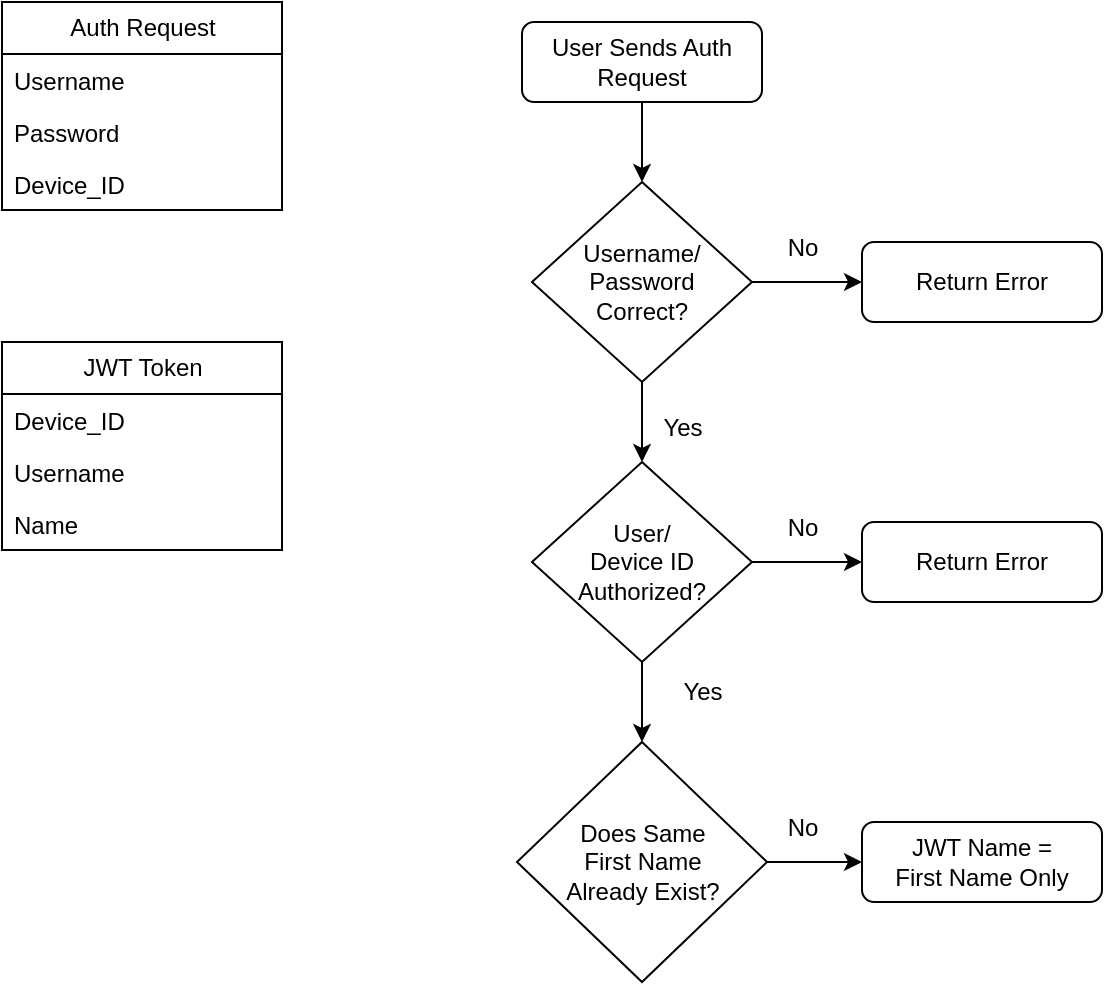 <mxfile version="24.0.0" type="github">
  <diagram id="C5RBs43oDa-KdzZeNtuy" name="Page-1">
    <mxGraphModel dx="808" dy="693" grid="1" gridSize="10" guides="1" tooltips="1" connect="1" arrows="1" fold="1" page="1" pageScale="1" pageWidth="827" pageHeight="1169" math="0" shadow="0">
      <root>
        <mxCell id="WIyWlLk6GJQsqaUBKTNV-0" />
        <mxCell id="WIyWlLk6GJQsqaUBKTNV-1" parent="WIyWlLk6GJQsqaUBKTNV-0" />
        <mxCell id="8UWhaBxqeyAzJx0BvHnW-3" style="edgeStyle=orthogonalEdgeStyle;rounded=0;orthogonalLoop=1;jettySize=auto;html=1;entryX=0.5;entryY=0;entryDx=0;entryDy=0;" parent="WIyWlLk6GJQsqaUBKTNV-1" source="WIyWlLk6GJQsqaUBKTNV-3" target="8UWhaBxqeyAzJx0BvHnW-0" edge="1">
          <mxGeometry relative="1" as="geometry" />
        </mxCell>
        <mxCell id="WIyWlLk6GJQsqaUBKTNV-3" value="User Sends Auth Request" style="rounded=1;whiteSpace=wrap;html=1;fontSize=12;glass=0;strokeWidth=1;shadow=0;" parent="WIyWlLk6GJQsqaUBKTNV-1" vertex="1">
          <mxGeometry x="300" y="50" width="120" height="40" as="geometry" />
        </mxCell>
        <mxCell id="gGKlTh8wN8DW-JHRYJ-v-1" value="JWT Token" style="swimlane;fontStyle=0;childLayout=stackLayout;horizontal=1;startSize=26;fillColor=none;horizontalStack=0;resizeParent=1;resizeParentMax=0;resizeLast=0;collapsible=1;marginBottom=0;html=1;" parent="WIyWlLk6GJQsqaUBKTNV-1" vertex="1">
          <mxGeometry x="40" y="210" width="140" height="104" as="geometry" />
        </mxCell>
        <mxCell id="gGKlTh8wN8DW-JHRYJ-v-2" value="Device_ID" style="text;strokeColor=none;fillColor=none;align=left;verticalAlign=top;spacingLeft=4;spacingRight=4;overflow=hidden;rotatable=0;points=[[0,0.5],[1,0.5]];portConstraint=eastwest;whiteSpace=wrap;html=1;" parent="gGKlTh8wN8DW-JHRYJ-v-1" vertex="1">
          <mxGeometry y="26" width="140" height="26" as="geometry" />
        </mxCell>
        <mxCell id="gGKlTh8wN8DW-JHRYJ-v-3" value="Username" style="text;strokeColor=none;fillColor=none;align=left;verticalAlign=top;spacingLeft=4;spacingRight=4;overflow=hidden;rotatable=0;points=[[0,0.5],[1,0.5]];portConstraint=eastwest;whiteSpace=wrap;html=1;" parent="gGKlTh8wN8DW-JHRYJ-v-1" vertex="1">
          <mxGeometry y="52" width="140" height="26" as="geometry" />
        </mxCell>
        <mxCell id="gGKlTh8wN8DW-JHRYJ-v-4" value="Name" style="text;strokeColor=none;fillColor=none;align=left;verticalAlign=top;spacingLeft=4;spacingRight=4;overflow=hidden;rotatable=0;points=[[0,0.5],[1,0.5]];portConstraint=eastwest;whiteSpace=wrap;html=1;" parent="gGKlTh8wN8DW-JHRYJ-v-1" vertex="1">
          <mxGeometry y="78" width="140" height="26" as="geometry" />
        </mxCell>
        <mxCell id="gGKlTh8wN8DW-JHRYJ-v-5" value="Auth Request" style="swimlane;fontStyle=0;childLayout=stackLayout;horizontal=1;startSize=26;fillColor=none;horizontalStack=0;resizeParent=1;resizeParentMax=0;resizeLast=0;collapsible=1;marginBottom=0;html=1;" parent="WIyWlLk6GJQsqaUBKTNV-1" vertex="1">
          <mxGeometry x="40" y="40" width="140" height="104" as="geometry" />
        </mxCell>
        <mxCell id="gGKlTh8wN8DW-JHRYJ-v-6" value="Username" style="text;strokeColor=none;fillColor=none;align=left;verticalAlign=top;spacingLeft=4;spacingRight=4;overflow=hidden;rotatable=0;points=[[0,0.5],[1,0.5]];portConstraint=eastwest;whiteSpace=wrap;html=1;" parent="gGKlTh8wN8DW-JHRYJ-v-5" vertex="1">
          <mxGeometry y="26" width="140" height="26" as="geometry" />
        </mxCell>
        <mxCell id="gGKlTh8wN8DW-JHRYJ-v-8" value="Password" style="text;strokeColor=none;fillColor=none;align=left;verticalAlign=top;spacingLeft=4;spacingRight=4;overflow=hidden;rotatable=0;points=[[0,0.5],[1,0.5]];portConstraint=eastwest;whiteSpace=wrap;html=1;" parent="gGKlTh8wN8DW-JHRYJ-v-5" vertex="1">
          <mxGeometry y="52" width="140" height="26" as="geometry" />
        </mxCell>
        <mxCell id="gGKlTh8wN8DW-JHRYJ-v-7" value="Device_ID" style="text;strokeColor=none;fillColor=none;align=left;verticalAlign=top;spacingLeft=4;spacingRight=4;overflow=hidden;rotatable=0;points=[[0,0.5],[1,0.5]];portConstraint=eastwest;whiteSpace=wrap;html=1;" parent="gGKlTh8wN8DW-JHRYJ-v-5" vertex="1">
          <mxGeometry y="78" width="140" height="26" as="geometry" />
        </mxCell>
        <mxCell id="8UWhaBxqeyAzJx0BvHnW-6" style="edgeStyle=orthogonalEdgeStyle;rounded=0;orthogonalLoop=1;jettySize=auto;html=1;" parent="WIyWlLk6GJQsqaUBKTNV-1" source="8UWhaBxqeyAzJx0BvHnW-0" target="8UWhaBxqeyAzJx0BvHnW-5" edge="1">
          <mxGeometry relative="1" as="geometry" />
        </mxCell>
        <mxCell id="8UWhaBxqeyAzJx0BvHnW-9" style="edgeStyle=orthogonalEdgeStyle;rounded=0;orthogonalLoop=1;jettySize=auto;html=1;" parent="WIyWlLk6GJQsqaUBKTNV-1" source="8UWhaBxqeyAzJx0BvHnW-0" target="8UWhaBxqeyAzJx0BvHnW-8" edge="1">
          <mxGeometry relative="1" as="geometry" />
        </mxCell>
        <mxCell id="8UWhaBxqeyAzJx0BvHnW-0" value="Username/&lt;div&gt;Password&lt;/div&gt;&lt;div&gt;Correct?&lt;/div&gt;" style="rhombus;whiteSpace=wrap;html=1;" parent="WIyWlLk6GJQsqaUBKTNV-1" vertex="1">
          <mxGeometry x="305" y="130" width="110" height="100" as="geometry" />
        </mxCell>
        <mxCell id="8UWhaBxqeyAzJx0BvHnW-5" value="Return Error" style="rounded=1;whiteSpace=wrap;html=1;fontSize=12;glass=0;strokeWidth=1;shadow=0;" parent="WIyWlLk6GJQsqaUBKTNV-1" vertex="1">
          <mxGeometry x="470" y="160" width="120" height="40" as="geometry" />
        </mxCell>
        <mxCell id="8UWhaBxqeyAzJx0BvHnW-7" value="No" style="text;html=1;align=center;verticalAlign=middle;resizable=0;points=[];autosize=1;strokeColor=none;fillColor=none;" parent="WIyWlLk6GJQsqaUBKTNV-1" vertex="1">
          <mxGeometry x="420" y="148" width="40" height="30" as="geometry" />
        </mxCell>
        <mxCell id="8UWhaBxqeyAzJx0BvHnW-12" style="edgeStyle=orthogonalEdgeStyle;rounded=0;orthogonalLoop=1;jettySize=auto;html=1;entryX=0;entryY=0.5;entryDx=0;entryDy=0;" parent="WIyWlLk6GJQsqaUBKTNV-1" source="8UWhaBxqeyAzJx0BvHnW-8" target="8UWhaBxqeyAzJx0BvHnW-11" edge="1">
          <mxGeometry relative="1" as="geometry" />
        </mxCell>
        <mxCell id="8UWhaBxqeyAzJx0BvHnW-15" style="edgeStyle=orthogonalEdgeStyle;rounded=0;orthogonalLoop=1;jettySize=auto;html=1;exitX=0.5;exitY=1;exitDx=0;exitDy=0;entryX=0.5;entryY=0;entryDx=0;entryDy=0;" parent="WIyWlLk6GJQsqaUBKTNV-1" source="8UWhaBxqeyAzJx0BvHnW-8" target="8UWhaBxqeyAzJx0BvHnW-14" edge="1">
          <mxGeometry relative="1" as="geometry" />
        </mxCell>
        <mxCell id="8UWhaBxqeyAzJx0BvHnW-8" value="User/&lt;div&gt;Device ID&lt;/div&gt;&lt;div&gt;Authorized?&lt;/div&gt;" style="rhombus;whiteSpace=wrap;html=1;" parent="WIyWlLk6GJQsqaUBKTNV-1" vertex="1">
          <mxGeometry x="305" y="270" width="110" height="100" as="geometry" />
        </mxCell>
        <mxCell id="8UWhaBxqeyAzJx0BvHnW-10" value="Yes" style="text;html=1;align=center;verticalAlign=middle;resizable=0;points=[];autosize=1;strokeColor=none;fillColor=none;" parent="WIyWlLk6GJQsqaUBKTNV-1" vertex="1">
          <mxGeometry x="360" y="238" width="40" height="30" as="geometry" />
        </mxCell>
        <mxCell id="8UWhaBxqeyAzJx0BvHnW-11" value="Return Error" style="rounded=1;whiteSpace=wrap;html=1;fontSize=12;glass=0;strokeWidth=1;shadow=0;" parent="WIyWlLk6GJQsqaUBKTNV-1" vertex="1">
          <mxGeometry x="470" y="300" width="120" height="40" as="geometry" />
        </mxCell>
        <mxCell id="8UWhaBxqeyAzJx0BvHnW-13" value="No" style="text;html=1;align=center;verticalAlign=middle;resizable=0;points=[];autosize=1;strokeColor=none;fillColor=none;" parent="WIyWlLk6GJQsqaUBKTNV-1" vertex="1">
          <mxGeometry x="420" y="288" width="40" height="30" as="geometry" />
        </mxCell>
        <mxCell id="8UWhaBxqeyAzJx0BvHnW-18" style="edgeStyle=orthogonalEdgeStyle;rounded=0;orthogonalLoop=1;jettySize=auto;html=1;entryX=0;entryY=0.5;entryDx=0;entryDy=0;" parent="WIyWlLk6GJQsqaUBKTNV-1" source="8UWhaBxqeyAzJx0BvHnW-14" target="8UWhaBxqeyAzJx0BvHnW-17" edge="1">
          <mxGeometry relative="1" as="geometry" />
        </mxCell>
        <mxCell id="8UWhaBxqeyAzJx0BvHnW-14" value="Does Same&lt;div&gt;First Name&lt;/div&gt;&lt;div&gt;Already Exist?&lt;/div&gt;" style="rhombus;whiteSpace=wrap;html=1;" parent="WIyWlLk6GJQsqaUBKTNV-1" vertex="1">
          <mxGeometry x="297.5" y="410" width="125" height="120" as="geometry" />
        </mxCell>
        <mxCell id="8UWhaBxqeyAzJx0BvHnW-16" value="Yes" style="text;html=1;align=center;verticalAlign=middle;resizable=0;points=[];autosize=1;strokeColor=none;fillColor=none;" parent="WIyWlLk6GJQsqaUBKTNV-1" vertex="1">
          <mxGeometry x="370" y="370" width="40" height="30" as="geometry" />
        </mxCell>
        <mxCell id="8UWhaBxqeyAzJx0BvHnW-17" value="JWT Name =&lt;div&gt;First Name Only&lt;/div&gt;" style="rounded=1;whiteSpace=wrap;html=1;fontSize=12;glass=0;strokeWidth=1;shadow=0;" parent="WIyWlLk6GJQsqaUBKTNV-1" vertex="1">
          <mxGeometry x="470" y="450" width="120" height="40" as="geometry" />
        </mxCell>
        <mxCell id="8UWhaBxqeyAzJx0BvHnW-19" value="No" style="text;html=1;align=center;verticalAlign=middle;resizable=0;points=[];autosize=1;strokeColor=none;fillColor=none;" parent="WIyWlLk6GJQsqaUBKTNV-1" vertex="1">
          <mxGeometry x="420" y="438" width="40" height="30" as="geometry" />
        </mxCell>
      </root>
    </mxGraphModel>
  </diagram>
</mxfile>
